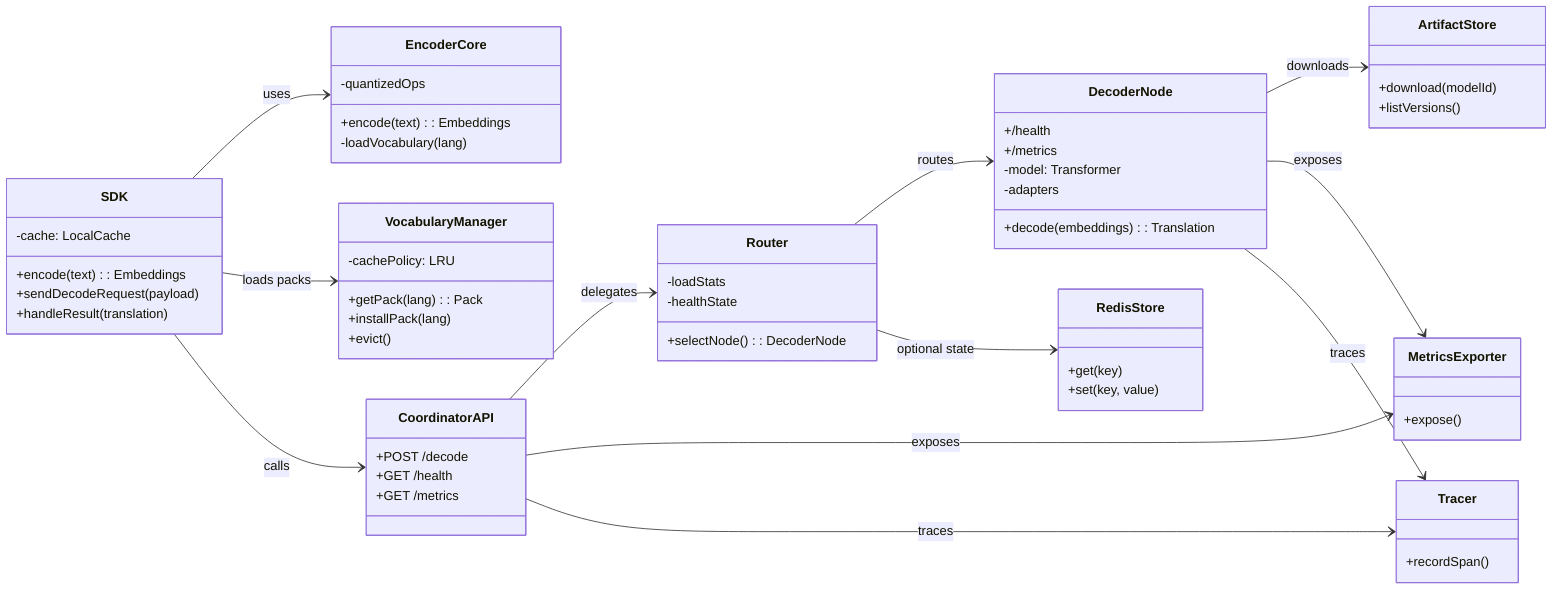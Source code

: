 classDiagram
    direction LR

    class SDK {
      +encode(text): Embeddings
      +sendDecodeRequest(payload)
      +handleResult(translation)
      -cache: LocalCache
    }

    class EncoderCore {
      +encode(text): Embeddings
      -loadVocabulary(lang)
      -quantizedOps
    }

    class VocabularyManager {
      +getPack(lang): Pack
      +installPack(lang)
      +evict()
      -cachePolicy: LRU
    }

    class CoordinatorAPI {
      +POST /decode
      +GET /health
      +GET /metrics
    }

    class Router {
      +selectNode(): DecoderNode
      -loadStats
      -healthState
    }

    class DecoderNode {
      +decode(embeddings): Translation
      +/health
      +/metrics
      -model: Transformer
      -adapters
    }

    class MetricsExporter {
      +expose()
    }

    class Tracer {
      +recordSpan()
    }

    class RedisStore {
      +get(key)
      +set(key, value)
    }

    class ArtifactStore {
      +download(modelId)
      +listVersions()
    }

    SDK --> EncoderCore : uses
    SDK --> VocabularyManager : loads packs
    SDK --> CoordinatorAPI : calls

    CoordinatorAPI --> Router : delegates
    Router --> DecoderNode : routes

    DecoderNode --> ArtifactStore : downloads
    CoordinatorAPI --> MetricsExporter : exposes
    DecoderNode --> MetricsExporter : exposes

    CoordinatorAPI --> Tracer : traces
    DecoderNode --> Tracer : traces

    Router --> RedisStore : optional state